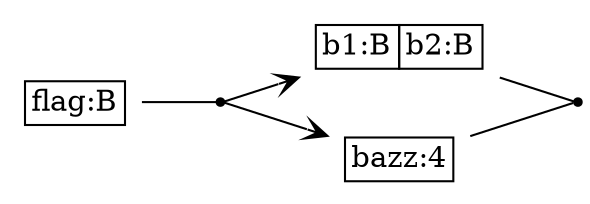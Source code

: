 digraph G {
  rankdir = LR;
  node [shape=plaintext];
  edge [arrowhead=vee];

  n0 [label=<
    <TABLE BORDER="0" CELLBORDER="1" CELLSPACING="0">
      <TR><TD>flag:B</TD></TR>
    </TABLE>
  >];
  n1 [shape=point];
  n2 [label=<
    <TABLE BORDER="0" CELLBORDER="1" CELLSPACING="0">
      <TR><TD>b1:B</TD><TD>b2:B</TD></TR>
    </TABLE>
  >];
  n3 [label=<
    <TABLE BORDER="0" CELLBORDER="1" CELLSPACING="0">
      <TR><TD>bazz:4</TD></TR>
    </TABLE>
  >];
  n4 [shape=point];

  n0 -> n1 [arrowhead=none];
  n1 -> n2;
  n1 -> n3;
  n2 -> n4 [arrowhead=none];
  n3 -> n4 [arrowhead=none];
}